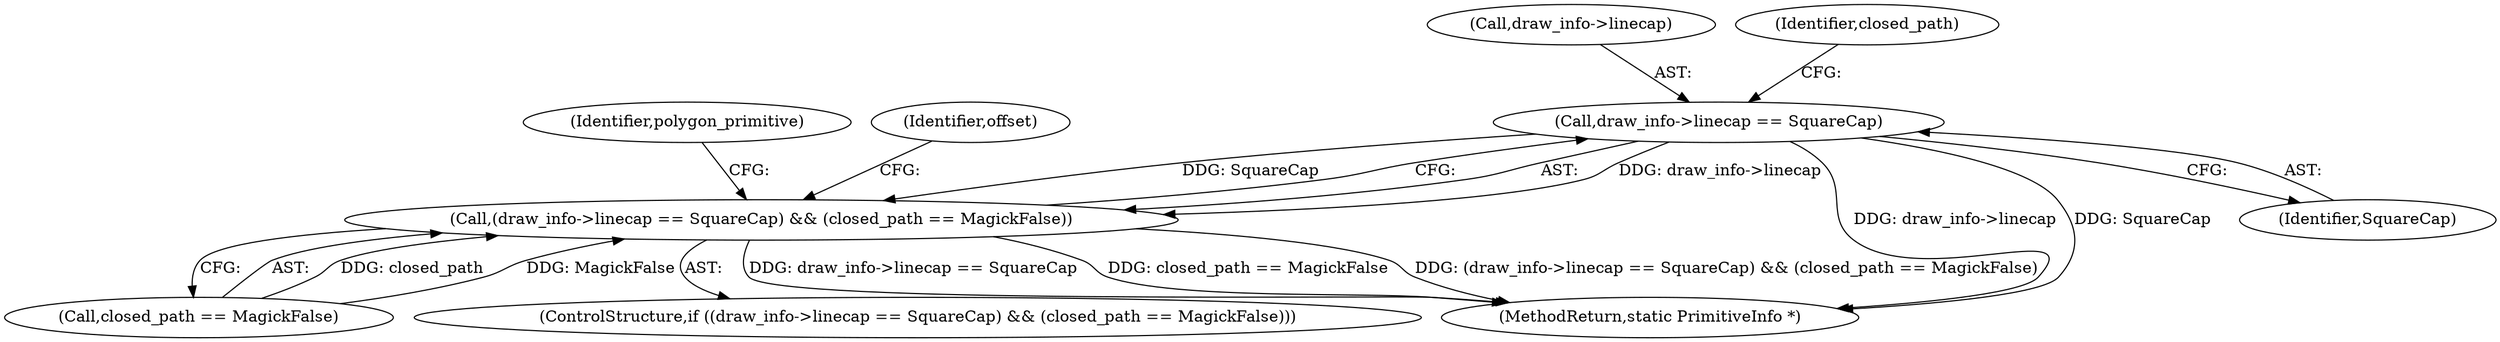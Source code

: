 digraph "0_ImageMagick_726812fa2fa7ce16bcf58f6e115f65427a1c0950_5@pointer" {
"1000435" [label="(Call,draw_info->linecap == SquareCap)"];
"1000434" [label="(Call,(draw_info->linecap == SquareCap) && (closed_path == MagickFalse))"];
"1000436" [label="(Call,draw_info->linecap)"];
"1002772" [label="(MethodReturn,static PrimitiveInfo *)"];
"1000439" [label="(Identifier,SquareCap)"];
"1000441" [label="(Identifier,closed_path)"];
"1000435" [label="(Call,draw_info->linecap == SquareCap)"];
"1000440" [label="(Call,closed_path == MagickFalse)"];
"1000444" [label="(Identifier,polygon_primitive)"];
"1000449" [label="(Identifier,offset)"];
"1000434" [label="(Call,(draw_info->linecap == SquareCap) && (closed_path == MagickFalse))"];
"1000433" [label="(ControlStructure,if ((draw_info->linecap == SquareCap) && (closed_path == MagickFalse)))"];
"1000435" -> "1000434"  [label="AST: "];
"1000435" -> "1000439"  [label="CFG: "];
"1000436" -> "1000435"  [label="AST: "];
"1000439" -> "1000435"  [label="AST: "];
"1000441" -> "1000435"  [label="CFG: "];
"1000434" -> "1000435"  [label="CFG: "];
"1000435" -> "1002772"  [label="DDG: draw_info->linecap"];
"1000435" -> "1002772"  [label="DDG: SquareCap"];
"1000435" -> "1000434"  [label="DDG: draw_info->linecap"];
"1000435" -> "1000434"  [label="DDG: SquareCap"];
"1000434" -> "1000433"  [label="AST: "];
"1000434" -> "1000440"  [label="CFG: "];
"1000440" -> "1000434"  [label="AST: "];
"1000444" -> "1000434"  [label="CFG: "];
"1000449" -> "1000434"  [label="CFG: "];
"1000434" -> "1002772"  [label="DDG: closed_path == MagickFalse"];
"1000434" -> "1002772"  [label="DDG: (draw_info->linecap == SquareCap) && (closed_path == MagickFalse)"];
"1000434" -> "1002772"  [label="DDG: draw_info->linecap == SquareCap"];
"1000440" -> "1000434"  [label="DDG: closed_path"];
"1000440" -> "1000434"  [label="DDG: MagickFalse"];
}
